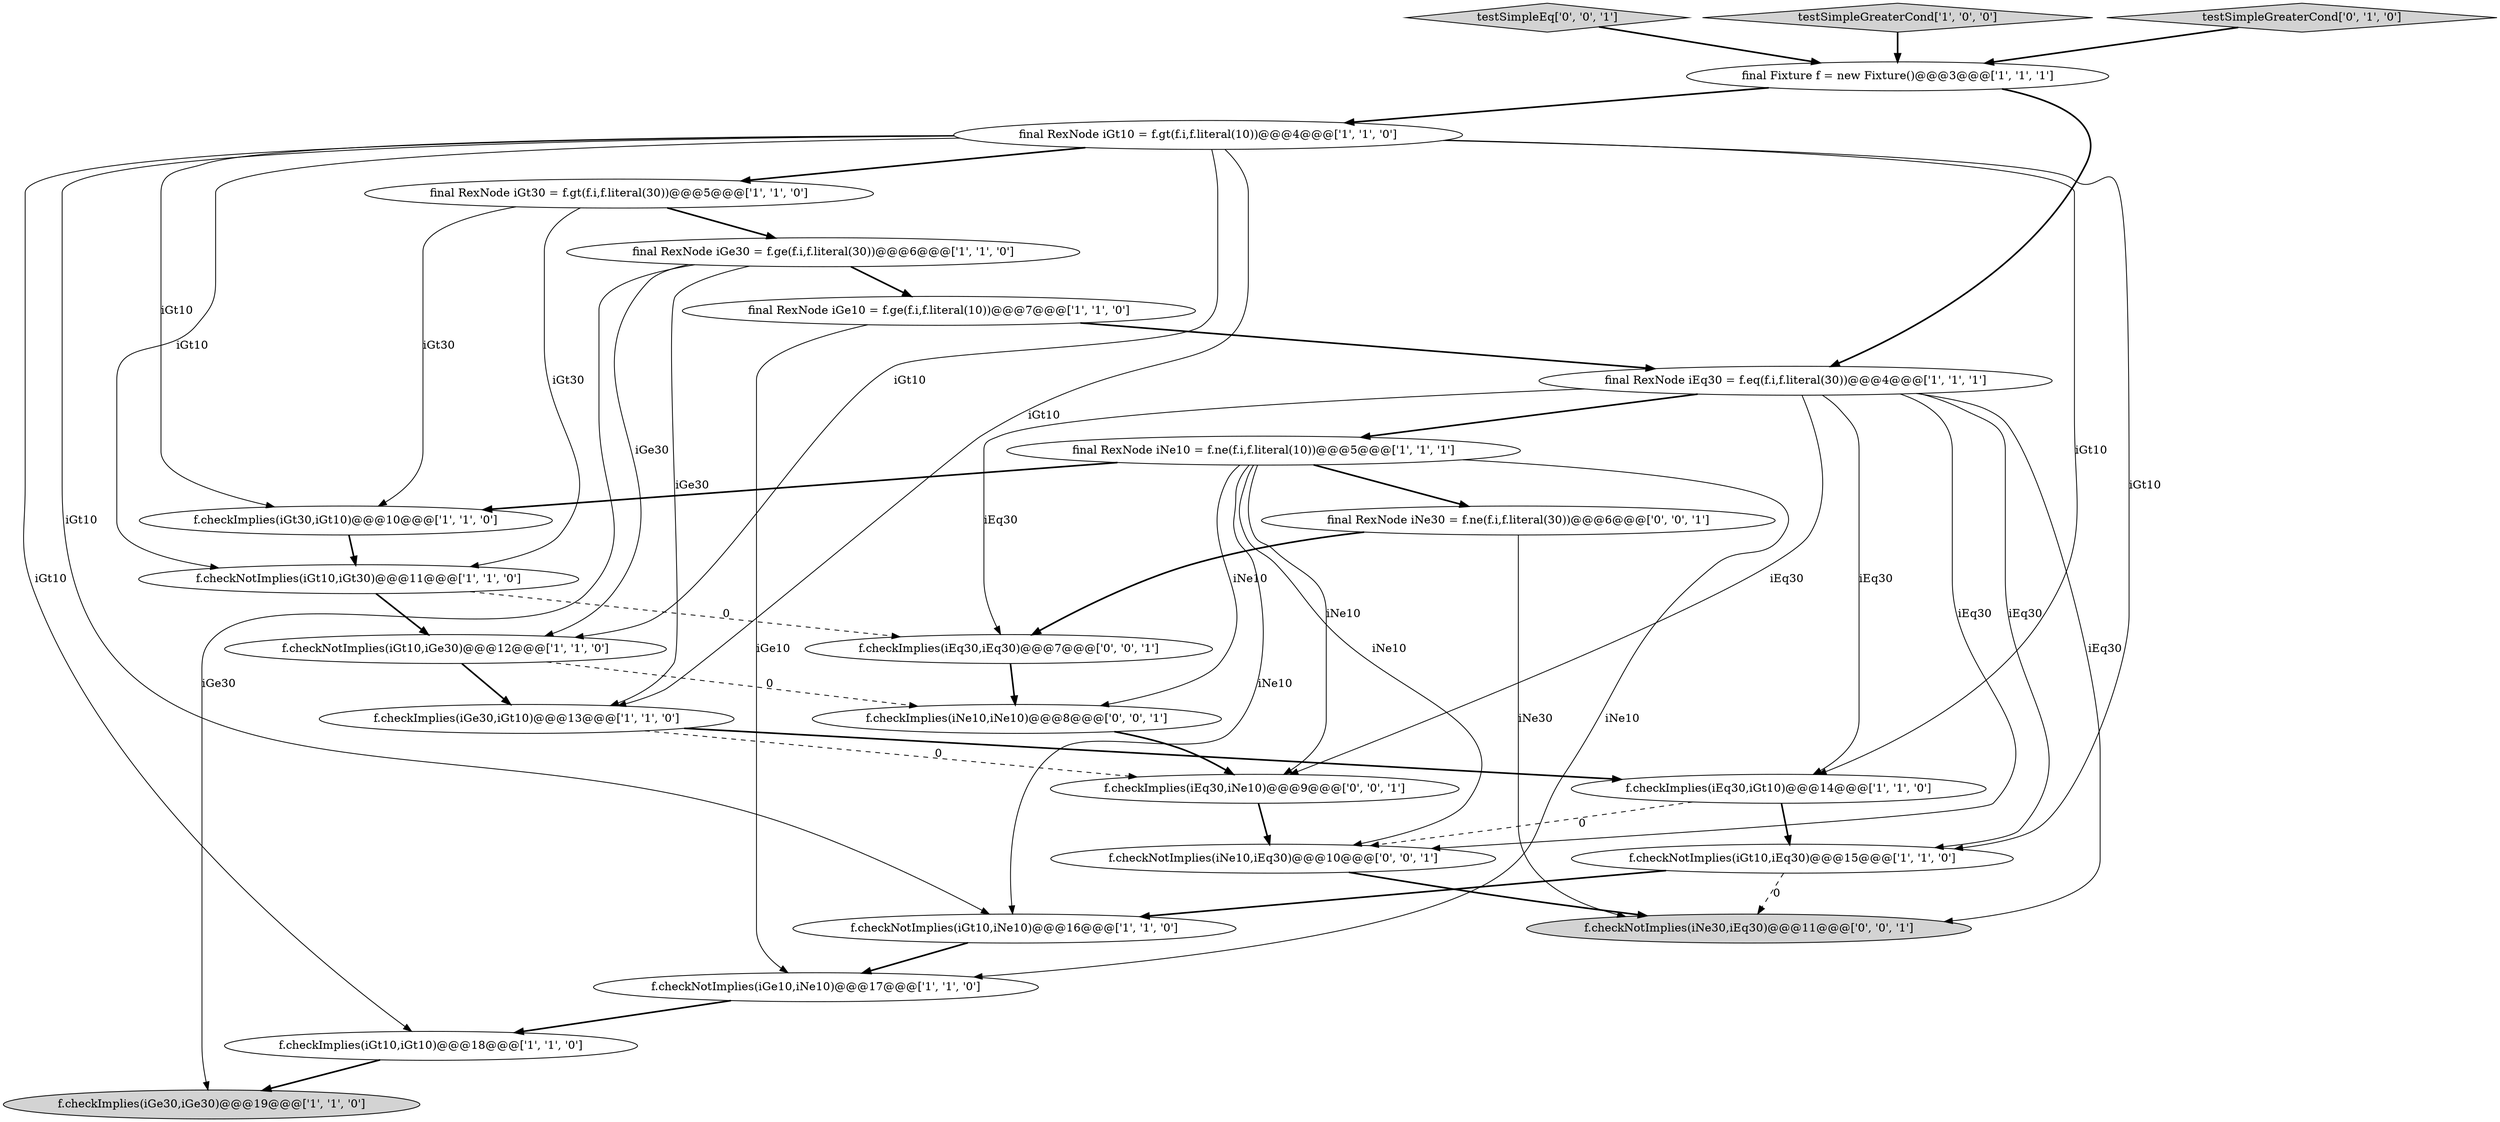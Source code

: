 digraph {
23 [style = filled, label = "final RexNode iNe30 = f.ne(f.i,f.literal(30))@@@6@@@['0', '0', '1']", fillcolor = white, shape = ellipse image = "AAA0AAABBB3BBB"];
15 [style = filled, label = "f.checkImplies(iEq30,iGt10)@@@14@@@['1', '1', '0']", fillcolor = white, shape = ellipse image = "AAA0AAABBB1BBB"];
12 [style = filled, label = "f.checkImplies(iGe30,iGt10)@@@13@@@['1', '1', '0']", fillcolor = white, shape = ellipse image = "AAA0AAABBB1BBB"];
20 [style = filled, label = "testSimpleEq['0', '0', '1']", fillcolor = lightgray, shape = diamond image = "AAA0AAABBB3BBB"];
2 [style = filled, label = "testSimpleGreaterCond['1', '0', '0']", fillcolor = lightgray, shape = diamond image = "AAA0AAABBB1BBB"];
13 [style = filled, label = "f.checkNotImplies(iGt10,iEq30)@@@15@@@['1', '1', '0']", fillcolor = white, shape = ellipse image = "AAA0AAABBB1BBB"];
1 [style = filled, label = "final RexNode iGt30 = f.gt(f.i,f.literal(30))@@@5@@@['1', '1', '0']", fillcolor = white, shape = ellipse image = "AAA0AAABBB1BBB"];
11 [style = filled, label = "final RexNode iNe10 = f.ne(f.i,f.literal(10))@@@5@@@['1', '1', '1']", fillcolor = white, shape = ellipse image = "AAA0AAABBB1BBB"];
0 [style = filled, label = "final RexNode iGe30 = f.ge(f.i,f.literal(30))@@@6@@@['1', '1', '0']", fillcolor = white, shape = ellipse image = "AAA0AAABBB1BBB"];
6 [style = filled, label = "final Fixture f = new Fixture()@@@3@@@['1', '1', '1']", fillcolor = white, shape = ellipse image = "AAA0AAABBB1BBB"];
7 [style = filled, label = "f.checkNotImplies(iGt10,iGe30)@@@12@@@['1', '1', '0']", fillcolor = white, shape = ellipse image = "AAA0AAABBB1BBB"];
9 [style = filled, label = "final RexNode iGt10 = f.gt(f.i,f.literal(10))@@@4@@@['1', '1', '0']", fillcolor = white, shape = ellipse image = "AAA0AAABBB1BBB"];
24 [style = filled, label = "f.checkImplies(iEq30,iEq30)@@@7@@@['0', '0', '1']", fillcolor = white, shape = ellipse image = "AAA0AAABBB3BBB"];
4 [style = filled, label = "final RexNode iEq30 = f.eq(f.i,f.literal(30))@@@4@@@['1', '1', '1']", fillcolor = white, shape = ellipse image = "AAA0AAABBB1BBB"];
17 [style = filled, label = "f.checkNotImplies(iGt10,iGt30)@@@11@@@['1', '1', '0']", fillcolor = white, shape = ellipse image = "AAA0AAABBB1BBB"];
18 [style = filled, label = "testSimpleGreaterCond['0', '1', '0']", fillcolor = lightgray, shape = diamond image = "AAA0AAABBB2BBB"];
5 [style = filled, label = "f.checkImplies(iGe30,iGe30)@@@19@@@['1', '1', '0']", fillcolor = lightgray, shape = ellipse image = "AAA0AAABBB1BBB"];
14 [style = filled, label = "f.checkImplies(iGt30,iGt10)@@@10@@@['1', '1', '0']", fillcolor = white, shape = ellipse image = "AAA0AAABBB1BBB"];
8 [style = filled, label = "f.checkNotImplies(iGe10,iNe10)@@@17@@@['1', '1', '0']", fillcolor = white, shape = ellipse image = "AAA0AAABBB1BBB"];
3 [style = filled, label = "final RexNode iGe10 = f.ge(f.i,f.literal(10))@@@7@@@['1', '1', '0']", fillcolor = white, shape = ellipse image = "AAA0AAABBB1BBB"];
21 [style = filled, label = "f.checkImplies(iNe10,iNe10)@@@8@@@['0', '0', '1']", fillcolor = white, shape = ellipse image = "AAA0AAABBB3BBB"];
19 [style = filled, label = "f.checkNotImplies(iNe10,iEq30)@@@10@@@['0', '0', '1']", fillcolor = white, shape = ellipse image = "AAA0AAABBB3BBB"];
10 [style = filled, label = "f.checkNotImplies(iGt10,iNe10)@@@16@@@['1', '1', '0']", fillcolor = white, shape = ellipse image = "AAA0AAABBB1BBB"];
22 [style = filled, label = "f.checkNotImplies(iNe30,iEq30)@@@11@@@['0', '0', '1']", fillcolor = lightgray, shape = ellipse image = "AAA0AAABBB3BBB"];
25 [style = filled, label = "f.checkImplies(iEq30,iNe10)@@@9@@@['0', '0', '1']", fillcolor = white, shape = ellipse image = "AAA0AAABBB3BBB"];
16 [style = filled, label = "f.checkImplies(iGt10,iGt10)@@@18@@@['1', '1', '0']", fillcolor = white, shape = ellipse image = "AAA0AAABBB1BBB"];
0->3 [style = bold, label=""];
13->10 [style = bold, label=""];
8->16 [style = bold, label=""];
15->13 [style = bold, label=""];
7->21 [style = dashed, label="0"];
4->19 [style = solid, label="iEq30"];
11->14 [style = bold, label=""];
7->12 [style = bold, label=""];
0->7 [style = solid, label="iGe30"];
2->6 [style = bold, label=""];
17->24 [style = dashed, label="0"];
0->12 [style = solid, label="iGe30"];
12->15 [style = bold, label=""];
9->15 [style = solid, label="iGt10"];
9->17 [style = solid, label="iGt10"];
14->17 [style = bold, label=""];
1->0 [style = bold, label=""];
20->6 [style = bold, label=""];
21->25 [style = bold, label=""];
15->19 [style = dashed, label="0"];
3->4 [style = bold, label=""];
4->22 [style = solid, label="iEq30"];
1->14 [style = solid, label="iGt30"];
11->19 [style = solid, label="iNe10"];
4->15 [style = solid, label="iEq30"];
3->8 [style = solid, label="iGe10"];
17->7 [style = bold, label=""];
6->4 [style = bold, label=""];
23->24 [style = bold, label=""];
12->25 [style = dashed, label="0"];
9->13 [style = solid, label="iGt10"];
10->8 [style = bold, label=""];
9->7 [style = solid, label="iGt10"];
24->21 [style = bold, label=""];
18->6 [style = bold, label=""];
11->8 [style = solid, label="iNe10"];
9->10 [style = solid, label="iGt10"];
0->5 [style = solid, label="iGe30"];
25->19 [style = bold, label=""];
11->25 [style = solid, label="iNe10"];
11->21 [style = solid, label="iNe10"];
16->5 [style = bold, label=""];
9->14 [style = solid, label="iGt10"];
4->13 [style = solid, label="iEq30"];
1->17 [style = solid, label="iGt30"];
9->12 [style = solid, label="iGt10"];
6->9 [style = bold, label=""];
9->1 [style = bold, label=""];
4->11 [style = bold, label=""];
23->22 [style = solid, label="iNe30"];
11->23 [style = bold, label=""];
19->22 [style = bold, label=""];
11->10 [style = solid, label="iNe10"];
9->16 [style = solid, label="iGt10"];
4->25 [style = solid, label="iEq30"];
13->22 [style = dashed, label="0"];
4->24 [style = solid, label="iEq30"];
}
